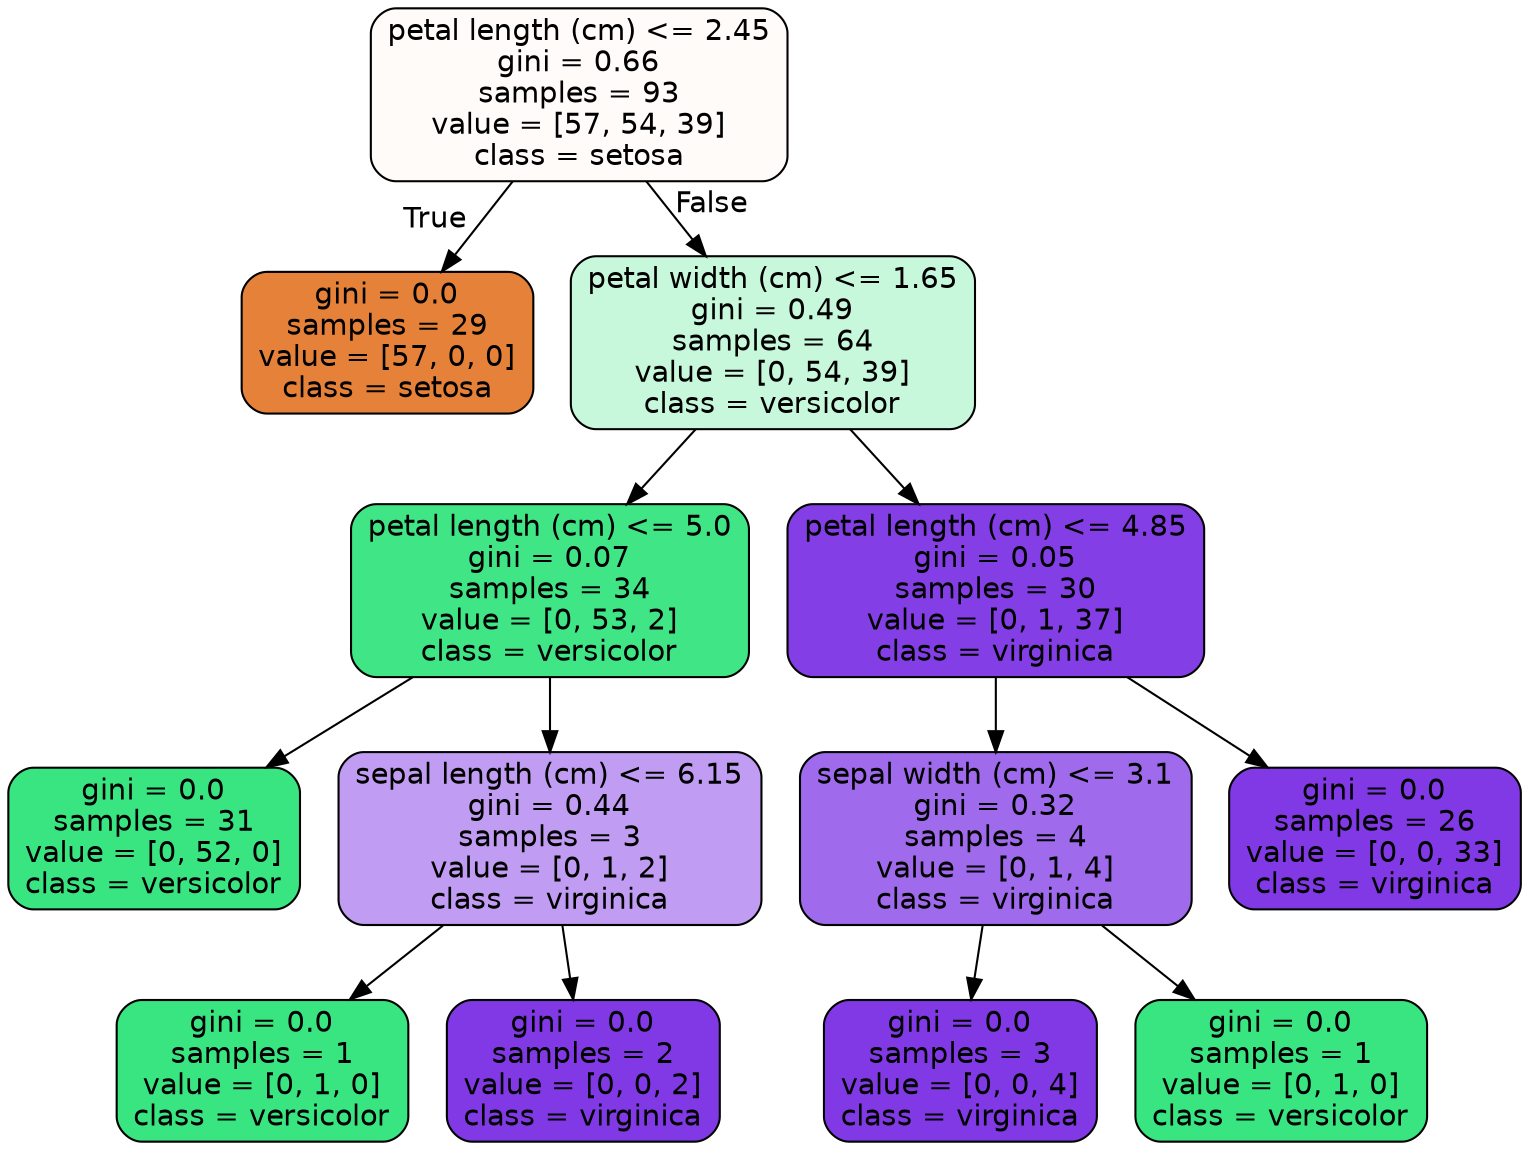 digraph Tree {
node [shape=box, style="filled, rounded", color="black", fontname="helvetica"] ;
edge [fontname="helvetica"] ;
0 [label="petal length (cm) <= 2.45\ngini = 0.66\nsamples = 93\nvalue = [57, 54, 39]\nclass = setosa", fillcolor="#fefbf9"] ;
1 [label="gini = 0.0\nsamples = 29\nvalue = [57, 0, 0]\nclass = setosa", fillcolor="#e58139"] ;
0 -> 1 [labeldistance=2.5, labelangle=45, headlabel="True"] ;
2 [label="petal width (cm) <= 1.65\ngini = 0.49\nsamples = 64\nvalue = [0, 54, 39]\nclass = versicolor", fillcolor="#c8f8dc"] ;
0 -> 2 [labeldistance=2.5, labelangle=-45, headlabel="False"] ;
3 [label="petal length (cm) <= 5.0\ngini = 0.07\nsamples = 34\nvalue = [0, 53, 2]\nclass = versicolor", fillcolor="#40e686"] ;
2 -> 3 ;
4 [label="gini = 0.0\nsamples = 31\nvalue = [0, 52, 0]\nclass = versicolor", fillcolor="#39e581"] ;
3 -> 4 ;
5 [label="sepal length (cm) <= 6.15\ngini = 0.44\nsamples = 3\nvalue = [0, 1, 2]\nclass = virginica", fillcolor="#c09cf2"] ;
3 -> 5 ;
6 [label="gini = 0.0\nsamples = 1\nvalue = [0, 1, 0]\nclass = versicolor", fillcolor="#39e581"] ;
5 -> 6 ;
7 [label="gini = 0.0\nsamples = 2\nvalue = [0, 0, 2]\nclass = virginica", fillcolor="#8139e5"] ;
5 -> 7 ;
8 [label="petal length (cm) <= 4.85\ngini = 0.05\nsamples = 30\nvalue = [0, 1, 37]\nclass = virginica", fillcolor="#843ee6"] ;
2 -> 8 ;
9 [label="sepal width (cm) <= 3.1\ngini = 0.32\nsamples = 4\nvalue = [0, 1, 4]\nclass = virginica", fillcolor="#a06aec"] ;
8 -> 9 ;
10 [label="gini = 0.0\nsamples = 3\nvalue = [0, 0, 4]\nclass = virginica", fillcolor="#8139e5"] ;
9 -> 10 ;
11 [label="gini = 0.0\nsamples = 1\nvalue = [0, 1, 0]\nclass = versicolor", fillcolor="#39e581"] ;
9 -> 11 ;
12 [label="gini = 0.0\nsamples = 26\nvalue = [0, 0, 33]\nclass = virginica", fillcolor="#8139e5"] ;
8 -> 12 ;
}